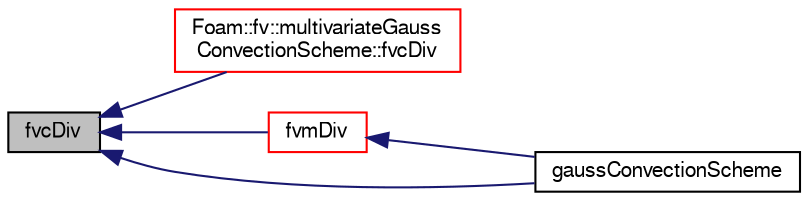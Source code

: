 digraph "fvcDiv"
{
  bgcolor="transparent";
  edge [fontname="FreeSans",fontsize="10",labelfontname="FreeSans",labelfontsize="10"];
  node [fontname="FreeSans",fontsize="10",shape=record];
  rankdir="LR";
  Node2012 [label="fvcDiv",height=0.2,width=0.4,color="black", fillcolor="grey75", style="filled", fontcolor="black"];
  Node2012 -> Node2013 [dir="back",color="midnightblue",fontsize="10",style="solid",fontname="FreeSans"];
  Node2013 [label="Foam::fv::multivariateGauss\lConvectionScheme::fvcDiv",height=0.2,width=0.4,color="red",URL="$a22450.html#ad8ea4200287899e92802d7b744dd15f6"];
  Node2012 -> Node2018 [dir="back",color="midnightblue",fontsize="10",style="solid",fontname="FreeSans"];
  Node2018 [label="fvmDiv",height=0.2,width=0.4,color="red",URL="$a22446.html#ad6edbed7fbf0c42fcc63dee2f3ee3bf3"];
  Node2018 -> Node2020 [dir="back",color="midnightblue",fontsize="10",style="solid",fontname="FreeSans"];
  Node2020 [label="gaussConvectionScheme",height=0.2,width=0.4,color="black",URL="$a22446.html#aa9b19c02f50dec0beb32417f7df60761",tooltip="Construct from flux and Istream. "];
  Node2012 -> Node2020 [dir="back",color="midnightblue",fontsize="10",style="solid",fontname="FreeSans"];
}
